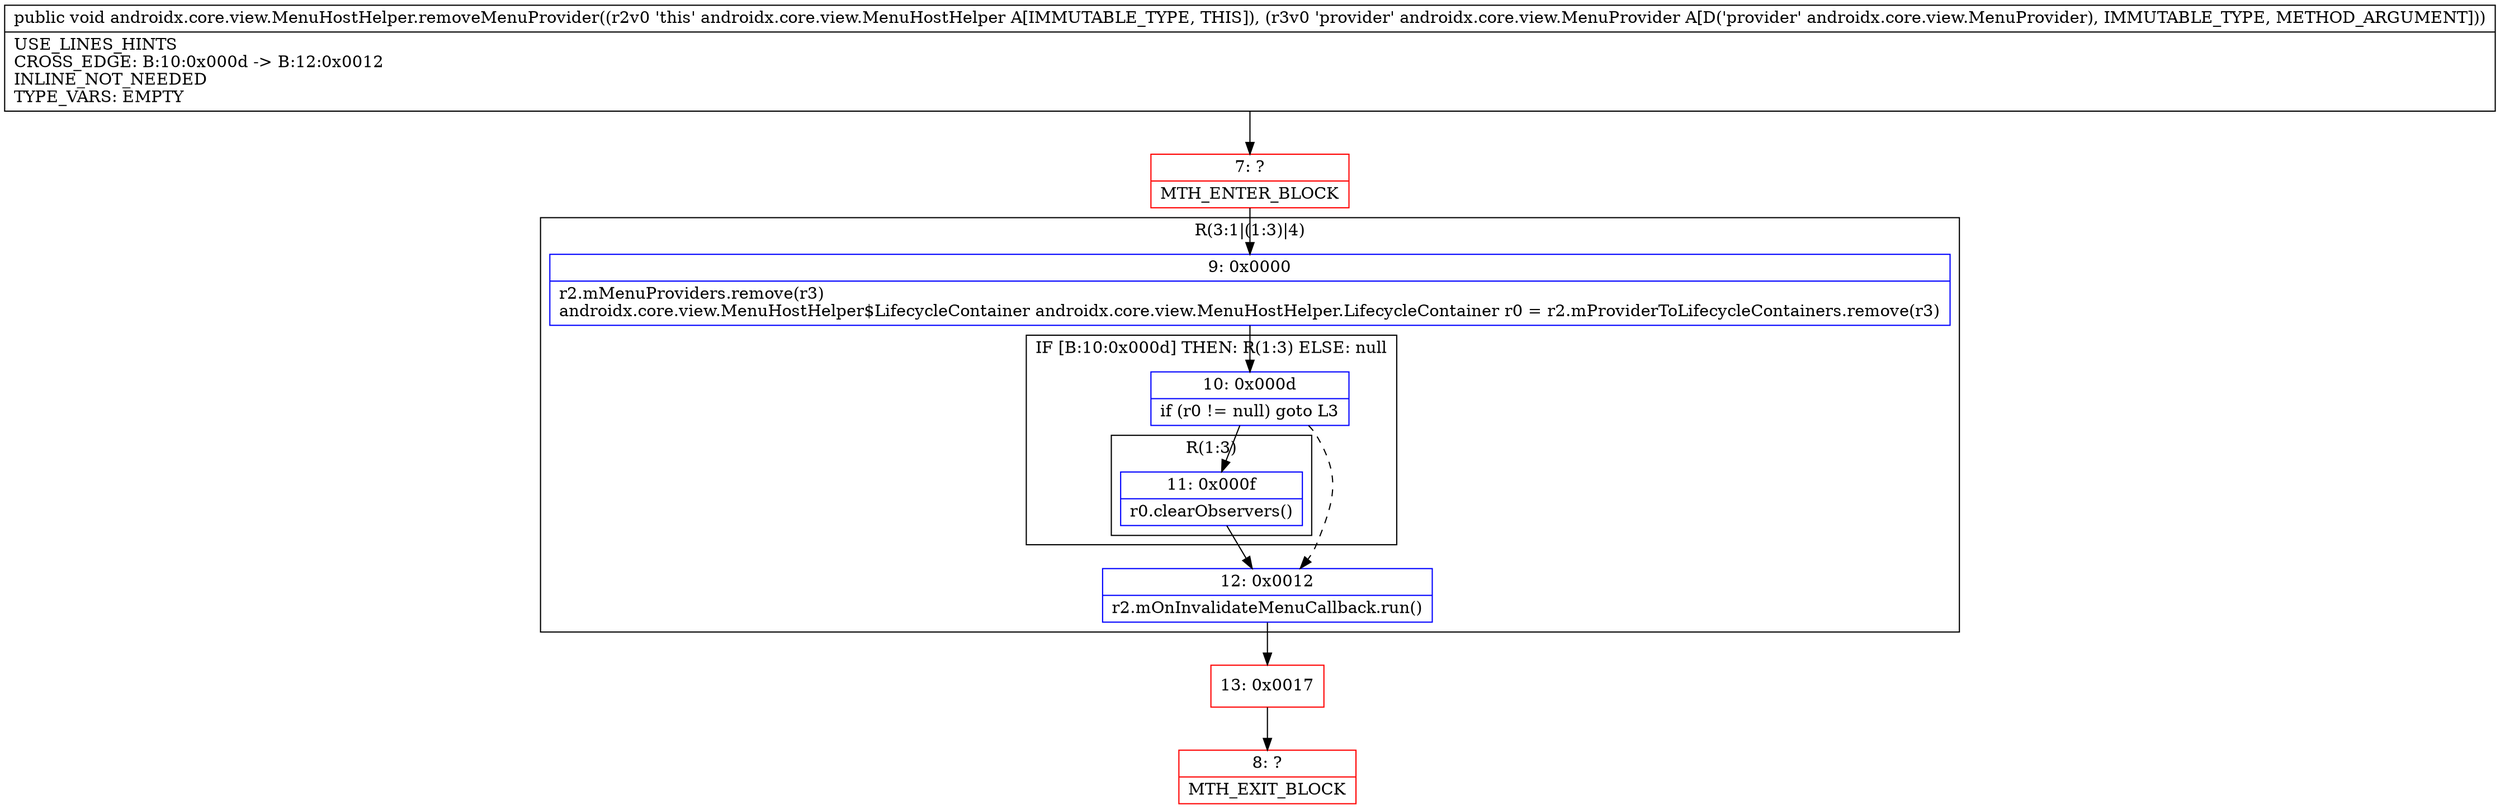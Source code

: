 digraph "CFG forandroidx.core.view.MenuHostHelper.removeMenuProvider(Landroidx\/core\/view\/MenuProvider;)V" {
subgraph cluster_Region_2030289025 {
label = "R(3:1|(1:3)|4)";
node [shape=record,color=blue];
Node_9 [shape=record,label="{9\:\ 0x0000|r2.mMenuProviders.remove(r3)\landroidx.core.view.MenuHostHelper$LifecycleContainer androidx.core.view.MenuHostHelper.LifecycleContainer r0 = r2.mProviderToLifecycleContainers.remove(r3)\l}"];
subgraph cluster_IfRegion_360120144 {
label = "IF [B:10:0x000d] THEN: R(1:3) ELSE: null";
node [shape=record,color=blue];
Node_10 [shape=record,label="{10\:\ 0x000d|if (r0 != null) goto L3\l}"];
subgraph cluster_Region_1195452840 {
label = "R(1:3)";
node [shape=record,color=blue];
Node_11 [shape=record,label="{11\:\ 0x000f|r0.clearObservers()\l}"];
}
}
Node_12 [shape=record,label="{12\:\ 0x0012|r2.mOnInvalidateMenuCallback.run()\l}"];
}
Node_7 [shape=record,color=red,label="{7\:\ ?|MTH_ENTER_BLOCK\l}"];
Node_13 [shape=record,color=red,label="{13\:\ 0x0017}"];
Node_8 [shape=record,color=red,label="{8\:\ ?|MTH_EXIT_BLOCK\l}"];
MethodNode[shape=record,label="{public void androidx.core.view.MenuHostHelper.removeMenuProvider((r2v0 'this' androidx.core.view.MenuHostHelper A[IMMUTABLE_TYPE, THIS]), (r3v0 'provider' androidx.core.view.MenuProvider A[D('provider' androidx.core.view.MenuProvider), IMMUTABLE_TYPE, METHOD_ARGUMENT]))  | USE_LINES_HINTS\lCROSS_EDGE: B:10:0x000d \-\> B:12:0x0012\lINLINE_NOT_NEEDED\lTYPE_VARS: EMPTY\l}"];
MethodNode -> Node_7;Node_9 -> Node_10;
Node_10 -> Node_11;
Node_10 -> Node_12[style=dashed];
Node_11 -> Node_12;
Node_12 -> Node_13;
Node_7 -> Node_9;
Node_13 -> Node_8;
}

